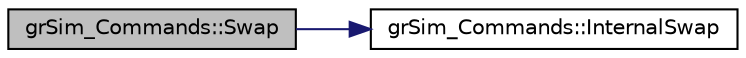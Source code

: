 digraph "grSim_Commands::Swap"
{
 // INTERACTIVE_SVG=YES
  edge [fontname="Helvetica",fontsize="10",labelfontname="Helvetica",labelfontsize="10"];
  node [fontname="Helvetica",fontsize="10",shape=record];
  rankdir="LR";
  Node1 [label="grSim_Commands::Swap",height=0.2,width=0.4,color="black", fillcolor="grey75", style="filled", fontcolor="black"];
  Node1 -> Node2 [color="midnightblue",fontsize="10",style="solid",fontname="Helvetica"];
  Node2 [label="grSim_Commands::InternalSwap",height=0.2,width=0.4,color="black", fillcolor="white", style="filled",URL="$d0/d13/classgr_sim___commands.html#acfa97c3f881f2d4fe76a68cfd006572a"];
}
